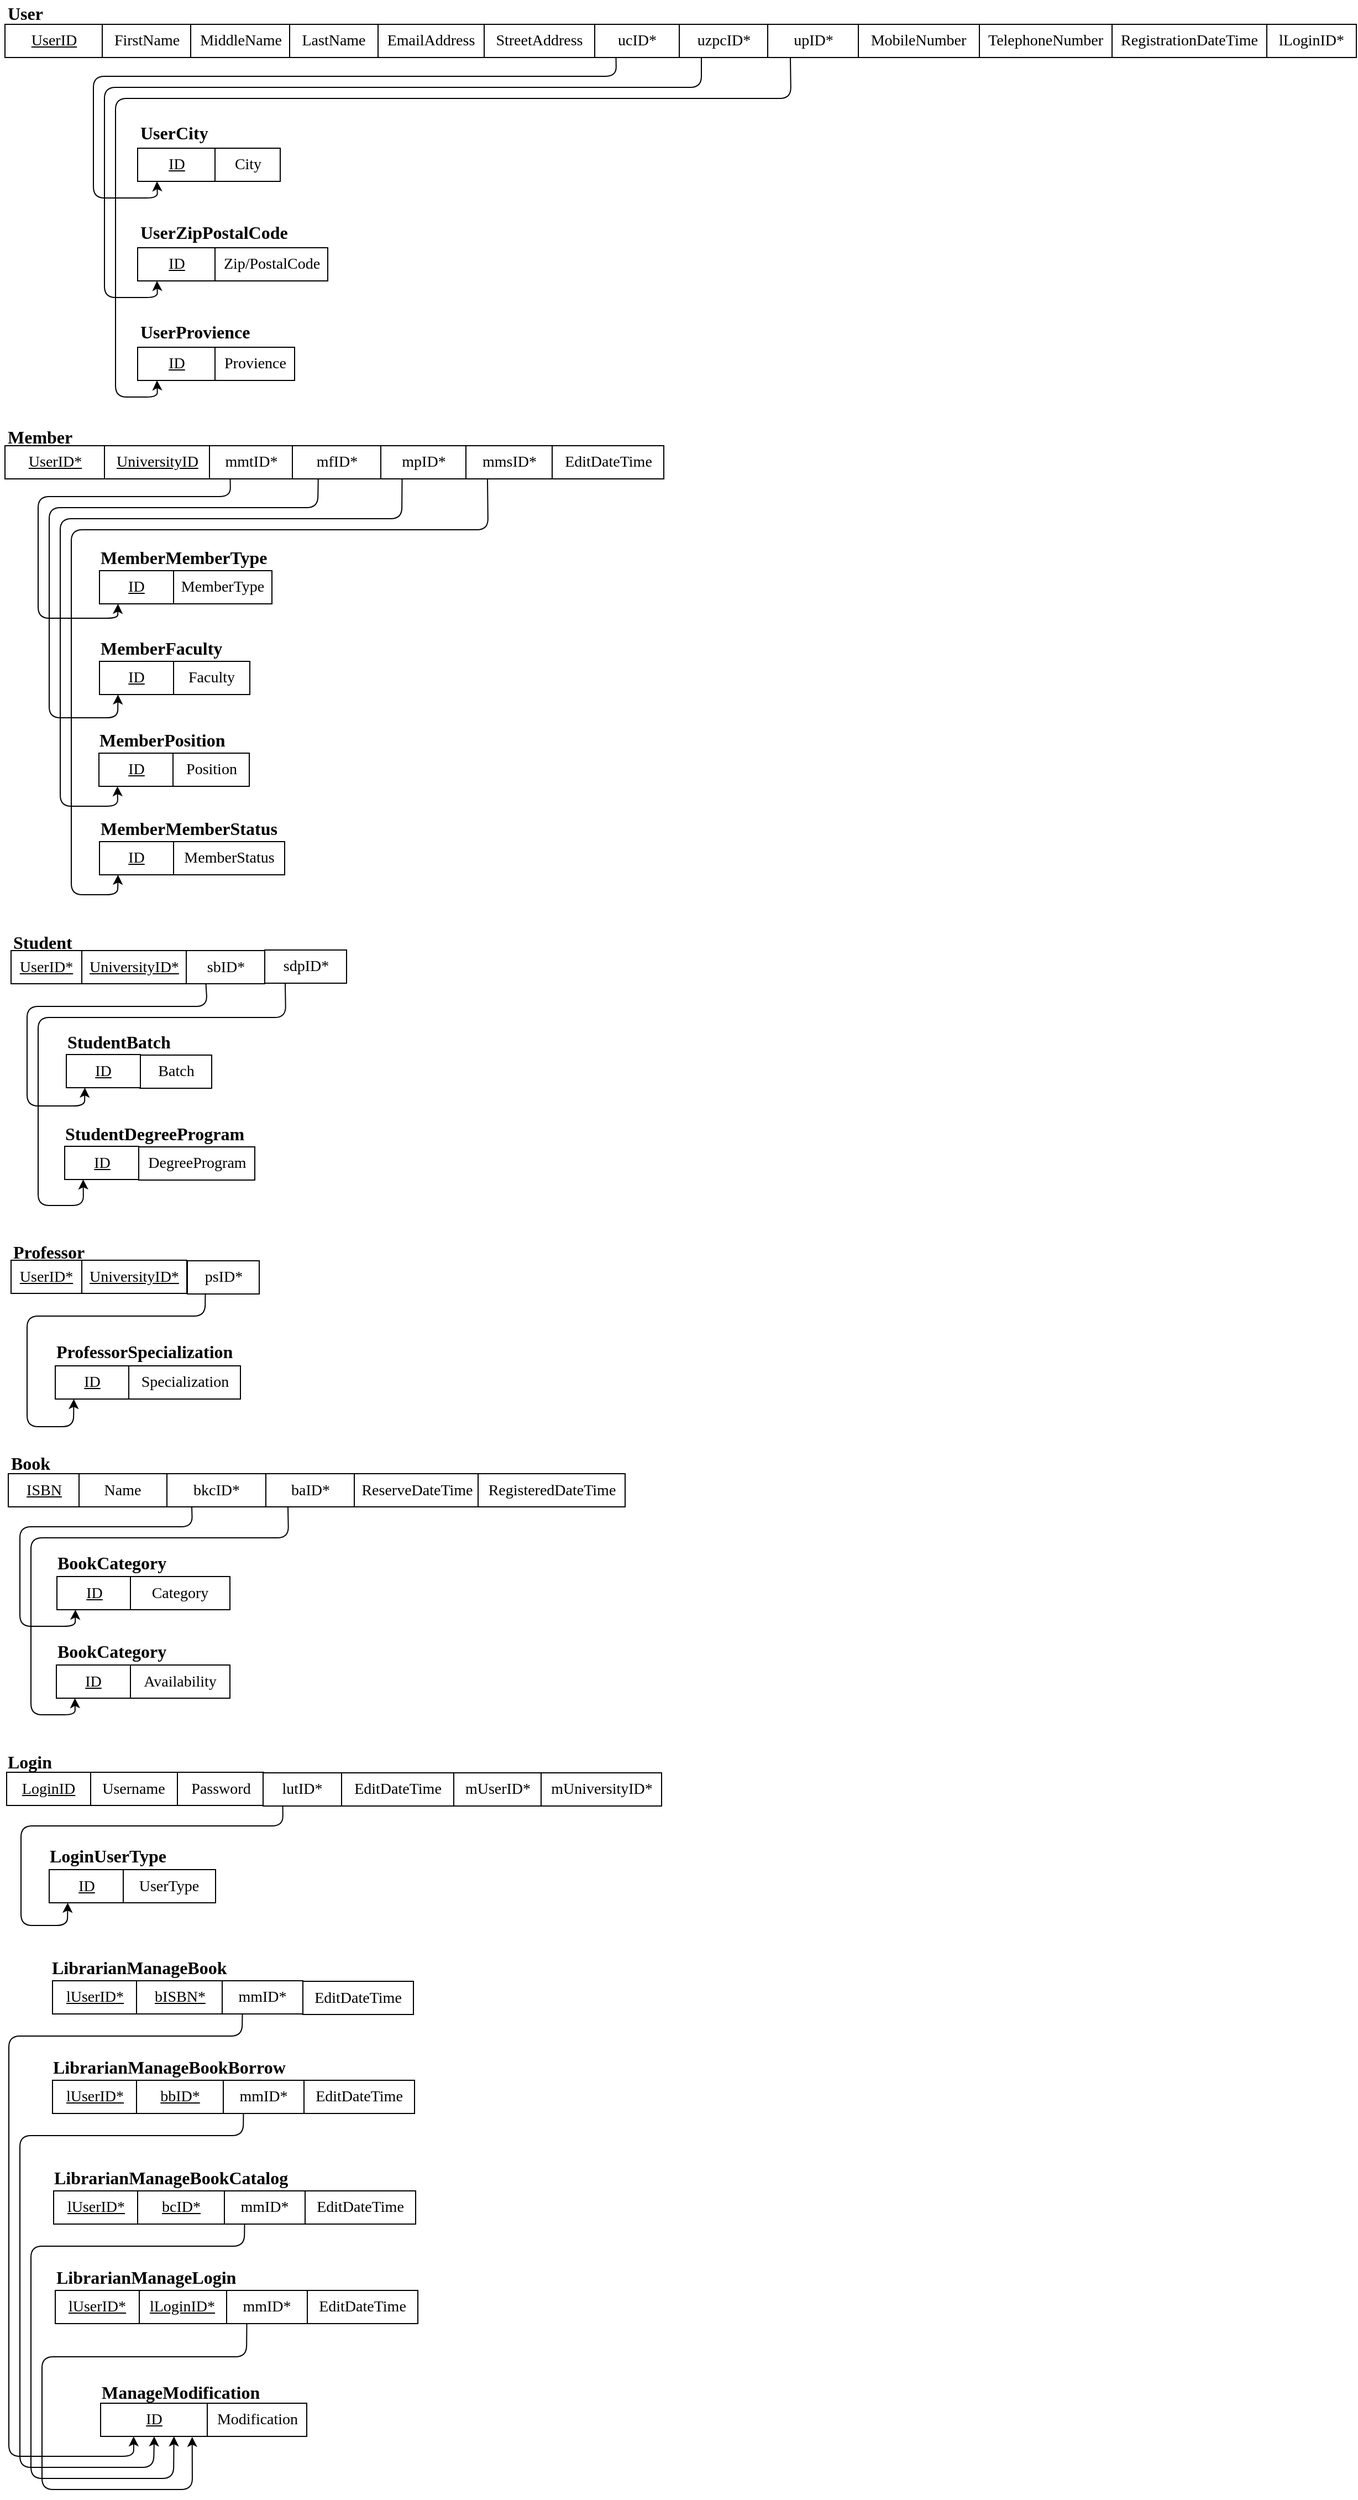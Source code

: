 <mxfile version="12.2.2" type="device" pages="1"><diagram id="SJPYlTRgL_fRr1sSaaFf" name="Page-1"><mxGraphModel dx="2730" dy="2697" grid="1" gridSize="10" guides="1" tooltips="1" connect="1" arrows="1" fold="1" page="1" pageScale="1" pageWidth="1300" pageHeight="2300" math="0" shadow="0"><root><mxCell id="0"/><mxCell id="1" parent="0"/><mxCell id="Sadr4ztSoVI27876Nurv-28" value="City" style="rounded=0;whiteSpace=wrap;html=1;fontSize=14;fontFamily=Times New Roman;" vertex="1" parent="1"><mxGeometry x="1526.5" y="157" width="59" height="30" as="geometry"/></mxCell><mxCell id="Sadr4ztSoVI27876Nurv-31" value="&lt;font face=&quot;Times New Roman&quot;&gt;User&lt;/font&gt;" style="text;html=1;resizable=0;points=[];autosize=1;align=left;verticalAlign=top;spacingTop=-4;fontSize=16;fontStyle=1" vertex="1" parent="1"><mxGeometry x="1336.5" y="23" width="50" height="20" as="geometry"/></mxCell><mxCell id="Sadr4ztSoVI27876Nurv-32" value="FirstName" style="rounded=0;whiteSpace=wrap;html=1;fontSize=14;fontFamily=Times New Roman;" vertex="1" parent="1"><mxGeometry x="1424.5" y="45" width="80" height="30" as="geometry"/></mxCell><mxCell id="Sadr4ztSoVI27876Nurv-33" value="MiddleName" style="rounded=0;whiteSpace=wrap;html=1;fontSize=14;fontFamily=Times New Roman;" vertex="1" parent="1"><mxGeometry x="1504.5" y="45" width="90" height="30" as="geometry"/></mxCell><mxCell id="Sadr4ztSoVI27876Nurv-34" value="LastName" style="rounded=0;whiteSpace=wrap;html=1;fontSize=14;fontFamily=Times New Roman;" vertex="1" parent="1"><mxGeometry x="1594" y="45" width="80" height="30" as="geometry"/></mxCell><mxCell id="Sadr4ztSoVI27876Nurv-35" value="EmailAddress" style="rounded=0;whiteSpace=wrap;html=1;fontSize=14;fontFamily=Times New Roman;" vertex="1" parent="1"><mxGeometry x="1674" y="45" width="96" height="30" as="geometry"/></mxCell><mxCell id="Sadr4ztSoVI27876Nurv-36" value="MobileNumber" style="rounded=0;whiteSpace=wrap;html=1;fontSize=14;fontFamily=Times New Roman;" vertex="1" parent="1"><mxGeometry x="2108" y="45" width="110" height="30" as="geometry"/></mxCell><mxCell id="Sadr4ztSoVI27876Nurv-37" value="UserID" style="rounded=0;whiteSpace=wrap;html=1;fontSize=14;fontFamily=Times New Roman;fontStyle=4" vertex="1" parent="1"><mxGeometry x="1336.5" y="45" width="88" height="30" as="geometry"/></mxCell><mxCell id="Sadr4ztSoVI27876Nurv-38" value="TelephoneNumber" style="rounded=0;whiteSpace=wrap;html=1;fontSize=14;fontFamily=Times New Roman;" vertex="1" parent="1"><mxGeometry x="2218" y="45" width="120" height="30" as="geometry"/></mxCell><mxCell id="Sadr4ztSoVI27876Nurv-39" value="StreetAddress" style="rounded=0;whiteSpace=wrap;html=1;fontSize=14;fontFamily=Times New Roman;" vertex="1" parent="1"><mxGeometry x="1770" y="45" width="100" height="30" as="geometry"/></mxCell><mxCell id="Sadr4ztSoVI27876Nurv-40" value="ucID*" style="rounded=0;whiteSpace=wrap;html=1;fontSize=14;fontFamily=Times New Roman;" vertex="1" parent="1"><mxGeometry x="1870" y="45" width="77" height="30" as="geometry"/></mxCell><mxCell id="Sadr4ztSoVI27876Nurv-41" value="upID*" style="rounded=0;whiteSpace=wrap;html=1;fontSize=14;fontFamily=Times New Roman;" vertex="1" parent="1"><mxGeometry x="2026.5" y="45" width="82" height="30" as="geometry"/></mxCell><mxCell id="Sadr4ztSoVI27876Nurv-42" value="uzpcID*" style="rounded=0;whiteSpace=wrap;html=1;fontSize=14;fontFamily=Times New Roman;" vertex="1" parent="1"><mxGeometry x="1946.5" y="45" width="80" height="30" as="geometry"/></mxCell><mxCell id="Sadr4ztSoVI27876Nurv-43" value="RegistrationDateTime" style="rounded=0;whiteSpace=wrap;html=1;fontSize=14;fontFamily=Times New Roman;" vertex="1" parent="1"><mxGeometry x="2338" y="45" width="140" height="30" as="geometry"/></mxCell><mxCell id="Sadr4ztSoVI27876Nurv-44" value="lLoginID*" style="rounded=0;whiteSpace=wrap;html=1;fontSize=14;fontFamily=Times New Roman;" vertex="1" parent="1"><mxGeometry x="2478" y="45" width="81" height="30" as="geometry"/></mxCell><mxCell id="Sadr4ztSoVI27876Nurv-45" value="&lt;font face=&quot;Times New Roman&quot;&gt;UserCity&lt;/font&gt;" style="text;html=1;resizable=0;points=[];autosize=1;align=left;verticalAlign=top;spacingTop=-4;fontSize=16;fontStyle=1" vertex="1" parent="1"><mxGeometry x="1456.5" y="131" width="70" height="20" as="geometry"/></mxCell><mxCell id="Sadr4ztSoVI27876Nurv-46" value="ID" style="rounded=0;whiteSpace=wrap;html=1;fontSize=14;fontFamily=Times New Roman;fontStyle=4" vertex="1" parent="1"><mxGeometry x="1456.5" y="157" width="70" height="30" as="geometry"/></mxCell><mxCell id="Sadr4ztSoVI27876Nurv-48" value="Provience" style="rounded=0;whiteSpace=wrap;html=1;fontSize=14;fontFamily=Times New Roman;" vertex="1" parent="1"><mxGeometry x="1526.5" y="337" width="72" height="30" as="geometry"/></mxCell><mxCell id="Sadr4ztSoVI27876Nurv-49" value="&lt;font face=&quot;Times New Roman&quot;&gt;UserProvience&lt;/font&gt;" style="text;html=1;resizable=0;points=[];autosize=1;align=left;verticalAlign=top;spacingTop=-4;fontSize=16;fontStyle=1" vertex="1" parent="1"><mxGeometry x="1456.5" y="311" width="110" height="20" as="geometry"/></mxCell><mxCell id="Sadr4ztSoVI27876Nurv-50" value="ID" style="rounded=0;whiteSpace=wrap;html=1;fontSize=14;fontFamily=Times New Roman;fontStyle=4" vertex="1" parent="1"><mxGeometry x="1456.5" y="337" width="70" height="30" as="geometry"/></mxCell><mxCell id="Sadr4ztSoVI27876Nurv-51" value="Zip/PostalCode" style="rounded=0;whiteSpace=wrap;html=1;fontSize=14;fontFamily=Times New Roman;" vertex="1" parent="1"><mxGeometry x="1526.5" y="247" width="102" height="30" as="geometry"/></mxCell><mxCell id="Sadr4ztSoVI27876Nurv-52" value="&lt;font face=&quot;Times New Roman&quot;&gt;UserZipPostalCode&lt;/font&gt;" style="text;html=1;resizable=0;points=[];autosize=1;align=left;verticalAlign=top;spacingTop=-4;fontSize=16;fontStyle=1" vertex="1" parent="1"><mxGeometry x="1456.5" y="221" width="140" height="20" as="geometry"/></mxCell><mxCell id="Sadr4ztSoVI27876Nurv-53" value="ID" style="rounded=0;whiteSpace=wrap;html=1;fontSize=14;fontFamily=Times New Roman;fontStyle=4" vertex="1" parent="1"><mxGeometry x="1456.5" y="247" width="70" height="30" as="geometry"/></mxCell><mxCell id="Sadr4ztSoVI27876Nurv-55" value="" style="endArrow=classic;html=1;entryX=0.25;entryY=1;entryDx=0;entryDy=0;exitX=0.25;exitY=1;exitDx=0;exitDy=0;" edge="1" parent="1" source="Sadr4ztSoVI27876Nurv-40" target="Sadr4ztSoVI27876Nurv-46"><mxGeometry width="50" height="50" relative="1" as="geometry"><mxPoint x="1746.5" y="192" as="sourcePoint"/><mxPoint x="1796.5" y="142" as="targetPoint"/><Array as="points"><mxPoint x="1889.5" y="92"/><mxPoint x="1416.5" y="92"/><mxPoint x="1416.5" y="202"/><mxPoint x="1474.5" y="202"/></Array></mxGeometry></mxCell><mxCell id="Sadr4ztSoVI27876Nurv-56" value="" style="endArrow=classic;html=1;entryX=0.25;entryY=1;entryDx=0;entryDy=0;exitX=0.25;exitY=1;exitDx=0;exitDy=0;" edge="1" parent="1" source="Sadr4ztSoVI27876Nurv-42" target="Sadr4ztSoVI27876Nurv-53"><mxGeometry width="50" height="50" relative="1" as="geometry"><mxPoint x="1376.5" y="222" as="sourcePoint"/><mxPoint x="1426.5" y="172" as="targetPoint"/><Array as="points"><mxPoint x="1966.5" y="102"/><mxPoint x="1426.5" y="102"/><mxPoint x="1426.5" y="292"/><mxPoint x="1474.5" y="292"/></Array></mxGeometry></mxCell><mxCell id="Sadr4ztSoVI27876Nurv-57" value="" style="endArrow=classic;html=1;entryX=0.25;entryY=1;entryDx=0;entryDy=0;exitX=0.25;exitY=1;exitDx=0;exitDy=0;" edge="1" parent="1" source="Sadr4ztSoVI27876Nurv-41" target="Sadr4ztSoVI27876Nurv-50"><mxGeometry width="50" height="50" relative="1" as="geometry"><mxPoint x="1306.5" y="292" as="sourcePoint"/><mxPoint x="1356.5" y="242" as="targetPoint"/><Array as="points"><mxPoint x="2047.5" y="112"/><mxPoint x="1436.5" y="112"/><mxPoint x="1436.5" y="382"/><mxPoint x="1474.5" y="382"/></Array></mxGeometry></mxCell><mxCell id="Sadr4ztSoVI27876Nurv-58" value="&lt;font face=&quot;Times New Roman&quot;&gt;Member&lt;/font&gt;" style="text;html=1;resizable=0;points=[];autosize=1;align=left;verticalAlign=top;spacingTop=-4;fontSize=16;fontStyle=1" vertex="1" parent="1"><mxGeometry x="1336.5" y="406" width="70" height="20" as="geometry"/></mxCell><mxCell id="Sadr4ztSoVI27876Nurv-59" value="UniversityID" style="rounded=0;whiteSpace=wrap;html=1;fontSize=14;fontFamily=Times New Roman;fontStyle=4" vertex="1" parent="1"><mxGeometry x="1426.5" y="426" width="95" height="30" as="geometry"/></mxCell><mxCell id="Sadr4ztSoVI27876Nurv-60" value="mfID*" style="rounded=0;whiteSpace=wrap;html=1;fontSize=14;fontFamily=Times New Roman;" vertex="1" parent="1"><mxGeometry x="1596.5" y="426" width="80" height="30" as="geometry"/></mxCell><mxCell id="Sadr4ztSoVI27876Nurv-61" value="mmtID*" style="rounded=0;whiteSpace=wrap;html=1;fontSize=14;fontFamily=Times New Roman;" vertex="1" parent="1"><mxGeometry x="1521.5" y="426" width="75" height="30" as="geometry"/></mxCell><mxCell id="Sadr4ztSoVI27876Nurv-62" value="mpID*" style="rounded=0;whiteSpace=wrap;html=1;fontSize=14;fontFamily=Times New Roman;" vertex="1" parent="1"><mxGeometry x="1676.5" y="426" width="77" height="30" as="geometry"/></mxCell><mxCell id="Sadr4ztSoVI27876Nurv-63" value="mmsID*" style="rounded=0;whiteSpace=wrap;html=1;fontSize=14;fontFamily=Times New Roman;" vertex="1" parent="1"><mxGeometry x="1753.5" y="426" width="78" height="30" as="geometry"/></mxCell><mxCell id="Sadr4ztSoVI27876Nurv-64" value="EditDateTime" style="rounded=0;whiteSpace=wrap;html=1;fontSize=14;fontFamily=Times New Roman;" vertex="1" parent="1"><mxGeometry x="1831.5" y="426" width="101" height="30" as="geometry"/></mxCell><mxCell id="Sadr4ztSoVI27876Nurv-65" value="UserID*" style="rounded=0;whiteSpace=wrap;html=1;fontSize=14;fontFamily=Times New Roman;fontStyle=4" vertex="1" parent="1"><mxGeometry x="1336.5" y="426" width="90" height="30" as="geometry"/></mxCell><mxCell id="Sadr4ztSoVI27876Nurv-69" value="Faculty" style="rounded=0;whiteSpace=wrap;html=1;fontSize=14;fontFamily=Times New Roman;" vertex="1" parent="1"><mxGeometry x="1489" y="621" width="69" height="30" as="geometry"/></mxCell><mxCell id="Sadr4ztSoVI27876Nurv-71" value="Position" style="rounded=0;whiteSpace=wrap;html=1;fontSize=14;fontFamily=Times New Roman;" vertex="1" parent="1"><mxGeometry x="1488.5" y="704" width="69" height="30" as="geometry"/></mxCell><mxCell id="Sadr4ztSoVI27876Nurv-72" value="MemberStatus" style="rounded=0;whiteSpace=wrap;html=1;fontSize=14;fontFamily=Times New Roman;" vertex="1" parent="1"><mxGeometry x="1488.5" y="784" width="101" height="30" as="geometry"/></mxCell><mxCell id="Sadr4ztSoVI27876Nurv-73" value="&lt;font face=&quot;Times New Roman&quot;&gt;MemberMemberType&lt;/font&gt;" style="text;html=1;resizable=0;points=[];autosize=1;align=left;verticalAlign=top;spacingTop=-4;fontSize=16;fontStyle=1" vertex="1" parent="1"><mxGeometry x="1420.5" y="515" width="160" height="20" as="geometry"/></mxCell><mxCell id="Sadr4ztSoVI27876Nurv-74" value="ID" style="rounded=0;whiteSpace=wrap;html=1;fontSize=14;fontFamily=Times New Roman;fontStyle=4" vertex="1" parent="1"><mxGeometry x="1422" y="539" width="67" height="30" as="geometry"/></mxCell><mxCell id="Sadr4ztSoVI27876Nurv-75" value="MemberType" style="rounded=0;whiteSpace=wrap;html=1;fontSize=14;fontFamily=Times New Roman;" vertex="1" parent="1"><mxGeometry x="1489" y="539" width="89" height="30" as="geometry"/></mxCell><mxCell id="Sadr4ztSoVI27876Nurv-77" value="&lt;font face=&quot;Times New Roman&quot;&gt;MemberFaculty&lt;/font&gt;" style="text;html=1;resizable=0;points=[];autosize=1;align=left;verticalAlign=top;spacingTop=-4;fontSize=16;fontStyle=1" vertex="1" parent="1"><mxGeometry x="1420.5" y="597" width="120" height="20" as="geometry"/></mxCell><mxCell id="Sadr4ztSoVI27876Nurv-78" value="ID" style="rounded=0;whiteSpace=wrap;html=1;fontSize=14;fontFamily=Times New Roman;fontStyle=4" vertex="1" parent="1"><mxGeometry x="1422" y="621" width="67" height="30" as="geometry"/></mxCell><mxCell id="Sadr4ztSoVI27876Nurv-81" value="&lt;font face=&quot;Times New Roman&quot;&gt;MemberPosition&lt;/font&gt;" style="text;html=1;resizable=0;points=[];autosize=1;align=left;verticalAlign=top;spacingTop=-4;fontSize=16;fontStyle=1" vertex="1" parent="1"><mxGeometry x="1420" y="680" width="120" height="20" as="geometry"/></mxCell><mxCell id="Sadr4ztSoVI27876Nurv-82" value="ID" style="rounded=0;whiteSpace=wrap;html=1;fontSize=14;fontFamily=Times New Roman;fontStyle=4" vertex="1" parent="1"><mxGeometry x="1421.5" y="704" width="67" height="30" as="geometry"/></mxCell><mxCell id="Sadr4ztSoVI27876Nurv-84" value="&lt;font face=&quot;Times New Roman&quot;&gt;MemberMemberStatus&lt;/font&gt;" style="text;html=1;resizable=0;points=[];autosize=1;align=left;verticalAlign=top;spacingTop=-4;fontSize=16;fontStyle=1" vertex="1" parent="1"><mxGeometry x="1420.5" y="760" width="160" height="20" as="geometry"/></mxCell><mxCell id="Sadr4ztSoVI27876Nurv-85" value="ID" style="rounded=0;whiteSpace=wrap;html=1;fontSize=14;fontFamily=Times New Roman;fontStyle=4" vertex="1" parent="1"><mxGeometry x="1422" y="784" width="67" height="30" as="geometry"/></mxCell><mxCell id="Sadr4ztSoVI27876Nurv-87" value="" style="endArrow=classic;html=1;entryX=0.25;entryY=1;entryDx=0;entryDy=0;exitX=0.25;exitY=1;exitDx=0;exitDy=0;" edge="1" parent="1" source="Sadr4ztSoVI27876Nurv-61" target="Sadr4ztSoVI27876Nurv-74"><mxGeometry width="50" height="50" relative="1" as="geometry"><mxPoint x="1346.5" y="572" as="sourcePoint"/><mxPoint x="1396.5" y="522" as="targetPoint"/><Array as="points"><mxPoint x="1540.5" y="472"/><mxPoint x="1366.5" y="472"/><mxPoint x="1366.5" y="582"/><mxPoint x="1438.5" y="582"/></Array></mxGeometry></mxCell><mxCell id="Sadr4ztSoVI27876Nurv-88" value="" style="endArrow=classic;html=1;entryX=0.25;entryY=1;entryDx=0;entryDy=0;exitX=0.292;exitY=0.991;exitDx=0;exitDy=0;exitPerimeter=0;" edge="1" parent="1" source="Sadr4ztSoVI27876Nurv-60" target="Sadr4ztSoVI27876Nurv-78"><mxGeometry width="50" height="50" relative="1" as="geometry"><mxPoint x="1266.5" y="592" as="sourcePoint"/><mxPoint x="1316.5" y="542" as="targetPoint"/><Array as="points"><mxPoint x="1619.5" y="482"/><mxPoint x="1376.5" y="482"/><mxPoint x="1376.5" y="672"/><mxPoint x="1438.5" y="672"/></Array></mxGeometry></mxCell><mxCell id="Sadr4ztSoVI27876Nurv-89" value="" style="endArrow=classic;html=1;entryX=0.25;entryY=1;entryDx=0;entryDy=0;exitX=0.25;exitY=1;exitDx=0;exitDy=0;" edge="1" parent="1" source="Sadr4ztSoVI27876Nurv-63" target="Sadr4ztSoVI27876Nurv-85"><mxGeometry width="50" height="50" relative="1" as="geometry"><mxPoint x="1276.5" y="802" as="sourcePoint"/><mxPoint x="1326.5" y="752" as="targetPoint"/><Array as="points"><mxPoint x="1773.5" y="502"/><mxPoint x="1396.5" y="502"/><mxPoint x="1396.5" y="832"/><mxPoint x="1438.5" y="832"/></Array></mxGeometry></mxCell><mxCell id="Sadr4ztSoVI27876Nurv-90" value="" style="endArrow=classic;html=1;entryX=0.25;entryY=1;entryDx=0;entryDy=0;exitX=0.25;exitY=1;exitDx=0;exitDy=0;" edge="1" parent="1" source="Sadr4ztSoVI27876Nurv-62" target="Sadr4ztSoVI27876Nurv-82"><mxGeometry width="50" height="50" relative="1" as="geometry"><mxPoint x="1336.5" y="762" as="sourcePoint"/><mxPoint x="1386.5" y="712" as="targetPoint"/><Array as="points"><mxPoint x="1695.5" y="492"/><mxPoint x="1386.5" y="492"/><mxPoint x="1386.5" y="752"/><mxPoint x="1438.5" y="752"/></Array></mxGeometry></mxCell><mxCell id="Sadr4ztSoVI27876Nurv-91" value="&lt;font face=&quot;Times New Roman&quot;&gt;Student&lt;/font&gt;" style="text;html=1;resizable=0;points=[];autosize=1;align=left;verticalAlign=top;spacingTop=-4;fontSize=16;fontStyle=1" vertex="1" parent="1"><mxGeometry x="1342" y="862.5" width="60" height="20" as="geometry"/></mxCell><mxCell id="Sadr4ztSoVI27876Nurv-92" value="UniversityID*" style="rounded=0;whiteSpace=wrap;html=1;fontSize=14;fontFamily=Times New Roman;fontStyle=4" vertex="1" parent="1"><mxGeometry x="1406" y="882.5" width="95" height="30" as="geometry"/></mxCell><mxCell id="Sadr4ztSoVI27876Nurv-93" value="sdpID*" style="rounded=0;whiteSpace=wrap;html=1;fontSize=14;fontFamily=Times New Roman;" vertex="1" parent="1"><mxGeometry x="1571.5" y="882" width="74" height="30" as="geometry"/></mxCell><mxCell id="Sadr4ztSoVI27876Nurv-94" value="sbID*" style="rounded=0;whiteSpace=wrap;html=1;fontSize=14;fontFamily=Times New Roman;" vertex="1" parent="1"><mxGeometry x="1500.5" y="882.5" width="71" height="30" as="geometry"/></mxCell><mxCell id="Sadr4ztSoVI27876Nurv-95" value="UserID*" style="rounded=0;whiteSpace=wrap;html=1;fontSize=14;fontFamily=Times New Roman;fontStyle=4" vertex="1" parent="1"><mxGeometry x="1342" y="882.5" width="64" height="30" as="geometry"/></mxCell><mxCell id="Sadr4ztSoVI27876Nurv-96" value="&lt;font face=&quot;Times New Roman&quot;&gt;Professor&lt;/font&gt;" style="text;html=1;resizable=0;points=[];autosize=1;align=left;verticalAlign=top;spacingTop=-4;fontSize=16;fontStyle=1" vertex="1" parent="1"><mxGeometry x="1342" y="1142.5" width="80" height="20" as="geometry"/></mxCell><mxCell id="Sadr4ztSoVI27876Nurv-97" value="UniversityID*" style="rounded=0;whiteSpace=wrap;html=1;fontSize=14;fontFamily=Times New Roman;fontStyle=4" vertex="1" parent="1"><mxGeometry x="1406" y="1162.5" width="95" height="30" as="geometry"/></mxCell><mxCell id="Sadr4ztSoVI27876Nurv-98" value="psID*" style="rounded=0;whiteSpace=wrap;html=1;fontSize=14;fontFamily=Times New Roman;" vertex="1" parent="1"><mxGeometry x="1501.5" y="1163" width="65" height="30" as="geometry"/></mxCell><mxCell id="Sadr4ztSoVI27876Nurv-99" value="UserID*" style="rounded=0;whiteSpace=wrap;html=1;fontSize=14;fontFamily=Times New Roman;fontStyle=4" vertex="1" parent="1"><mxGeometry x="1342" y="1162.5" width="64" height="30" as="geometry"/></mxCell><mxCell id="Sadr4ztSoVI27876Nurv-103" value="Batch" style="rounded=0;whiteSpace=wrap;html=1;fontSize=14;fontFamily=Times New Roman;" vertex="1" parent="1"><mxGeometry x="1458.5" y="977" width="65" height="30" as="geometry"/></mxCell><mxCell id="Sadr4ztSoVI27876Nurv-104" value="&lt;font face=&quot;Times New Roman&quot;&gt;StudentBatch&lt;/font&gt;" style="text;html=1;resizable=0;points=[];autosize=1;align=left;verticalAlign=top;spacingTop=-4;fontSize=16;fontStyle=1" vertex="1" parent="1"><mxGeometry x="1390.5" y="952.5" width="100" height="20" as="geometry"/></mxCell><mxCell id="Sadr4ztSoVI27876Nurv-105" value="ID" style="rounded=0;whiteSpace=wrap;html=1;fontSize=14;fontFamily=Times New Roman;fontStyle=4" vertex="1" parent="1"><mxGeometry x="1392" y="976.5" width="67" height="30" as="geometry"/></mxCell><mxCell id="Sadr4ztSoVI27876Nurv-106" value="DegreeProgram" style="rounded=0;whiteSpace=wrap;html=1;fontSize=14;fontFamily=Times New Roman;" vertex="1" parent="1"><mxGeometry x="1457.5" y="1060" width="105" height="30" as="geometry"/></mxCell><mxCell id="Sadr4ztSoVI27876Nurv-107" value="&lt;font face=&quot;Times New Roman&quot;&gt;StudentDegreeProgram&lt;/font&gt;" style="text;html=1;resizable=0;points=[];autosize=1;align=left;verticalAlign=top;spacingTop=-4;fontSize=16;fontStyle=1" vertex="1" parent="1"><mxGeometry x="1389" y="1035.5" width="170" height="20" as="geometry"/></mxCell><mxCell id="Sadr4ztSoVI27876Nurv-108" value="ID" style="rounded=0;whiteSpace=wrap;html=1;fontSize=14;fontFamily=Times New Roman;fontStyle=4" vertex="1" parent="1"><mxGeometry x="1390.5" y="1059.5" width="67" height="30" as="geometry"/></mxCell><mxCell id="Sadr4ztSoVI27876Nurv-109" value="" style="endArrow=classic;html=1;entryX=0.25;entryY=1;entryDx=0;entryDy=0;exitX=0.25;exitY=1;exitDx=0;exitDy=0;" edge="1" parent="1" source="Sadr4ztSoVI27876Nurv-94" target="Sadr4ztSoVI27876Nurv-105"><mxGeometry width="50" height="50" relative="1" as="geometry"><mxPoint x="1166.5" y="973" as="sourcePoint"/><mxPoint x="1216.5" y="923" as="targetPoint"/><Array as="points"><mxPoint x="1519.5" y="933"/><mxPoint x="1356.5" y="933"/><mxPoint x="1356.5" y="1023"/><mxPoint x="1408.5" y="1023"/></Array></mxGeometry></mxCell><mxCell id="Sadr4ztSoVI27876Nurv-110" value="" style="endArrow=classic;html=1;entryX=0.25;entryY=1;entryDx=0;entryDy=0;exitX=0.25;exitY=1;exitDx=0;exitDy=0;" edge="1" parent="1" source="Sadr4ztSoVI27876Nurv-93" target="Sadr4ztSoVI27876Nurv-108"><mxGeometry width="50" height="50" relative="1" as="geometry"><mxPoint x="1216.5" y="1103" as="sourcePoint"/><mxPoint x="1266.5" y="1053" as="targetPoint"/><Array as="points"><mxPoint x="1590.5" y="943"/><mxPoint x="1366.5" y="943"/><mxPoint x="1366.5" y="1113"/><mxPoint x="1407.5" y="1113"/></Array></mxGeometry></mxCell><mxCell id="Sadr4ztSoVI27876Nurv-112" value="&lt;font face=&quot;Times New Roman&quot;&gt;ProfessorSpecialization&lt;/font&gt;" style="text;html=1;resizable=0;points=[];autosize=1;align=left;verticalAlign=top;spacingTop=-4;fontSize=16;fontStyle=1" vertex="1" parent="1"><mxGeometry x="1380.5" y="1233" width="170" height="20" as="geometry"/></mxCell><mxCell id="Sadr4ztSoVI27876Nurv-113" value="ID" style="rounded=0;whiteSpace=wrap;html=1;fontSize=14;fontFamily=Times New Roman;fontStyle=4" vertex="1" parent="1"><mxGeometry x="1382" y="1258" width="67" height="30" as="geometry"/></mxCell><mxCell id="Sadr4ztSoVI27876Nurv-114" value="Specialization" style="rounded=0;whiteSpace=wrap;html=1;fontSize=14;fontFamily=Times New Roman;" vertex="1" parent="1"><mxGeometry x="1448.5" y="1258" width="101" height="30" as="geometry"/></mxCell><mxCell id="Sadr4ztSoVI27876Nurv-115" value="" style="endArrow=classic;html=1;entryX=0.25;entryY=1;entryDx=0;entryDy=0;exitX=0.25;exitY=1;exitDx=0;exitDy=0;" edge="1" parent="1" source="Sadr4ztSoVI27876Nurv-98" target="Sadr4ztSoVI27876Nurv-113"><mxGeometry width="50" height="50" relative="1" as="geometry"><mxPoint x="1206.5" y="1353" as="sourcePoint"/><mxPoint x="1256.5" y="1303" as="targetPoint"/><Array as="points"><mxPoint x="1517.5" y="1213"/><mxPoint x="1356.5" y="1213"/><mxPoint x="1356.5" y="1313"/><mxPoint x="1398.5" y="1313"/></Array></mxGeometry></mxCell><mxCell id="Sadr4ztSoVI27876Nurv-116" value="&lt;font face=&quot;Times New Roman&quot;&gt;Login&lt;/font&gt;" style="text;html=1;resizable=0;points=[];autosize=1;align=left;verticalAlign=top;spacingTop=-4;fontSize=16;fontStyle=1" vertex="1" parent="1"><mxGeometry x="1336.5" y="1603.5" width="50" height="20" as="geometry"/></mxCell><mxCell id="Sadr4ztSoVI27876Nurv-117" value="Username" style="rounded=0;whiteSpace=wrap;html=1;fontSize=14;fontFamily=Times New Roman;" vertex="1" parent="1"><mxGeometry x="1413" y="1625.5" width="80" height="30" as="geometry"/></mxCell><mxCell id="Sadr4ztSoVI27876Nurv-118" value="Password" style="rounded=0;whiteSpace=wrap;html=1;fontSize=14;fontFamily=Times New Roman;" vertex="1" parent="1"><mxGeometry x="1492.5" y="1625.5" width="78" height="30" as="geometry"/></mxCell><mxCell id="Sadr4ztSoVI27876Nurv-119" value="LoginID" style="rounded=0;whiteSpace=wrap;html=1;fontSize=14;fontFamily=Times New Roman;fontStyle=4" vertex="1" parent="1"><mxGeometry x="1338" y="1625.5" width="76" height="30" as="geometry"/></mxCell><mxCell id="Sadr4ztSoVI27876Nurv-120" value="lutID*" style="rounded=0;whiteSpace=wrap;html=1;fontSize=14;fontFamily=Times New Roman;" vertex="1" parent="1"><mxGeometry x="1570" y="1626" width="71" height="30" as="geometry"/></mxCell><mxCell id="Sadr4ztSoVI27876Nurv-121" value="EditDateTime" style="rounded=0;whiteSpace=wrap;html=1;fontSize=14;fontFamily=Times New Roman;" vertex="1" parent="1"><mxGeometry x="1641" y="1626" width="102" height="30" as="geometry"/></mxCell><mxCell id="Sadr4ztSoVI27876Nurv-122" value="mUserID*" style="rounded=0;whiteSpace=wrap;html=1;fontSize=14;fontFamily=Times New Roman;" vertex="1" parent="1"><mxGeometry x="1742.5" y="1626" width="79" height="30" as="geometry"/></mxCell><mxCell id="Sadr4ztSoVI27876Nurv-123" value="mUniversityID*" style="rounded=0;whiteSpace=wrap;html=1;fontSize=14;fontFamily=Times New Roman;" vertex="1" parent="1"><mxGeometry x="1821.5" y="1626" width="109" height="30" as="geometry"/></mxCell><mxCell id="Sadr4ztSoVI27876Nurv-124" value="UserType" style="rounded=0;whiteSpace=wrap;html=1;fontSize=14;fontFamily=Times New Roman;" vertex="1" parent="1"><mxGeometry x="1443" y="1713.5" width="84" height="30" as="geometry"/></mxCell><mxCell id="Sadr4ztSoVI27876Nurv-125" value="&lt;font face=&quot;Times New Roman&quot;&gt;LoginUserType&lt;/font&gt;" style="text;html=1;resizable=0;points=[];autosize=1;align=left;verticalAlign=top;spacingTop=-4;fontSize=16;fontStyle=1" vertex="1" parent="1"><mxGeometry x="1375" y="1688.5" width="120" height="20" as="geometry"/></mxCell><mxCell id="Sadr4ztSoVI27876Nurv-126" value="ID" style="rounded=0;whiteSpace=wrap;html=1;fontSize=14;fontFamily=Times New Roman;fontStyle=4" vertex="1" parent="1"><mxGeometry x="1376.5" y="1713.5" width="67" height="30" as="geometry"/></mxCell><mxCell id="Sadr4ztSoVI27876Nurv-129" value="" style="endArrow=classic;html=1;entryX=0.25;entryY=1;entryDx=0;entryDy=0;exitX=0.25;exitY=1;exitDx=0;exitDy=0;" edge="1" parent="1" source="Sadr4ztSoVI27876Nurv-120" target="Sadr4ztSoVI27876Nurv-126"><mxGeometry width="50" height="50" relative="1" as="geometry"><mxPoint x="1211" y="1744" as="sourcePoint"/><mxPoint x="1261" y="1694" as="targetPoint"/><Array as="points"><mxPoint x="1588" y="1674"/><mxPoint x="1351" y="1674"/><mxPoint x="1351" y="1764"/><mxPoint x="1393" y="1764"/></Array></mxGeometry></mxCell><mxCell id="Sadr4ztSoVI27876Nurv-130" value="&lt;font face=&quot;Times New Roman&quot;&gt;LibrarianManageBook&lt;/font&gt;" style="text;html=1;resizable=0;points=[];autosize=1;align=left;verticalAlign=top;spacingTop=-4;fontSize=16;fontStyle=1" vertex="1" parent="1"><mxGeometry x="1377" y="1790" width="160" height="20" as="geometry"/></mxCell><mxCell id="Sadr4ztSoVI27876Nurv-131" value="&lt;u&gt;bISBN*&lt;/u&gt;" style="rounded=0;whiteSpace=wrap;html=1;fontSize=14;fontFamily=Times New Roman;" vertex="1" parent="1"><mxGeometry x="1454.5" y="1814" width="80" height="30" as="geometry"/></mxCell><mxCell id="Sadr4ztSoVI27876Nurv-132" value="lUserID*" style="rounded=0;whiteSpace=wrap;html=1;fontSize=14;fontFamily=Times New Roman;fontStyle=4" vertex="1" parent="1"><mxGeometry x="1379.5" y="1814" width="76" height="30" as="geometry"/></mxCell><mxCell id="Sadr4ztSoVI27876Nurv-134" value="EditDateTime" style="rounded=0;whiteSpace=wrap;html=1;fontSize=14;fontFamily=Times New Roman;" vertex="1" parent="1"><mxGeometry x="1606" y="1814.5" width="100" height="30" as="geometry"/></mxCell><mxCell id="Sadr4ztSoVI27876Nurv-135" value="&lt;font face=&quot;Times New Roman&quot;&gt;LibrarianManageBookBorrow&lt;/font&gt;" style="text;html=1;resizable=0;points=[];autosize=1;align=left;verticalAlign=top;spacingTop=-4;fontSize=16;fontStyle=1" vertex="1" parent="1"><mxGeometry x="1378" y="1880" width="210" height="20" as="geometry"/></mxCell><mxCell id="Sadr4ztSoVI27876Nurv-136" value="&lt;u&gt;bbID*&lt;/u&gt;" style="rounded=0;whiteSpace=wrap;html=1;fontSize=14;fontFamily=Times New Roman;" vertex="1" parent="1"><mxGeometry x="1454.5" y="1904" width="80" height="30" as="geometry"/></mxCell><mxCell id="Sadr4ztSoVI27876Nurv-137" value="lUserID*" style="rounded=0;whiteSpace=wrap;html=1;fontSize=14;fontFamily=Times New Roman;fontStyle=4" vertex="1" parent="1"><mxGeometry x="1379.5" y="1904" width="76" height="30" as="geometry"/></mxCell><mxCell id="Sadr4ztSoVI27876Nurv-139" value="EditDateTime" style="rounded=0;whiteSpace=wrap;html=1;fontSize=14;fontFamily=Times New Roman;" vertex="1" parent="1"><mxGeometry x="1607" y="1904" width="100" height="30" as="geometry"/></mxCell><mxCell id="Sadr4ztSoVI27876Nurv-140" value="&lt;font face=&quot;Times New Roman&quot;&gt;LibrarianManageBookCatalog&lt;/font&gt;" style="text;html=1;resizable=0;points=[];autosize=1;align=left;verticalAlign=top;spacingTop=-4;fontSize=16;fontStyle=1" vertex="1" parent="1"><mxGeometry x="1379" y="1980" width="210" height="20" as="geometry"/></mxCell><mxCell id="Sadr4ztSoVI27876Nurv-141" value="&lt;u&gt;bcID*&lt;/u&gt;" style="rounded=0;whiteSpace=wrap;html=1;fontSize=14;fontFamily=Times New Roman;" vertex="1" parent="1"><mxGeometry x="1455.5" y="2004" width="80" height="30" as="geometry"/></mxCell><mxCell id="Sadr4ztSoVI27876Nurv-142" value="lUserID*" style="rounded=0;whiteSpace=wrap;html=1;fontSize=14;fontFamily=Times New Roman;fontStyle=4" vertex="1" parent="1"><mxGeometry x="1380.5" y="2004" width="76" height="30" as="geometry"/></mxCell><mxCell id="Sadr4ztSoVI27876Nurv-144" value="EditDateTime" style="rounded=0;whiteSpace=wrap;html=1;fontSize=14;fontFamily=Times New Roman;" vertex="1" parent="1"><mxGeometry x="1608" y="2004" width="100" height="30" as="geometry"/></mxCell><mxCell id="Sadr4ztSoVI27876Nurv-145" value="&lt;font face=&quot;Times New Roman&quot;&gt;LibrarianManageLogin&lt;/font&gt;" style="text;html=1;resizable=0;points=[];autosize=1;align=left;verticalAlign=top;spacingTop=-4;fontSize=16;fontStyle=1" vertex="1" parent="1"><mxGeometry x="1380.5" y="2070" width="160" height="20" as="geometry"/></mxCell><mxCell id="Sadr4ztSoVI27876Nurv-146" value="&lt;u&gt;lLoginID*&lt;/u&gt;" style="rounded=0;whiteSpace=wrap;html=1;fontSize=14;fontFamily=Times New Roman;" vertex="1" parent="1"><mxGeometry x="1457" y="2094" width="80" height="30" as="geometry"/></mxCell><mxCell id="Sadr4ztSoVI27876Nurv-147" value="lUserID*" style="rounded=0;whiteSpace=wrap;html=1;fontSize=14;fontFamily=Times New Roman;fontStyle=4" vertex="1" parent="1"><mxGeometry x="1382" y="2094" width="76" height="30" as="geometry"/></mxCell><mxCell id="Sadr4ztSoVI27876Nurv-148" value="mmID*" style="rounded=0;whiteSpace=wrap;html=1;fontSize=14;fontFamily=Times New Roman;" vertex="1" parent="1"><mxGeometry x="1537" y="2094" width="73" height="30" as="geometry"/></mxCell><mxCell id="Sadr4ztSoVI27876Nurv-149" value="EditDateTime" style="rounded=0;whiteSpace=wrap;html=1;fontSize=14;fontFamily=Times New Roman;" vertex="1" parent="1"><mxGeometry x="1610" y="2094" width="100" height="30" as="geometry"/></mxCell><mxCell id="Sadr4ztSoVI27876Nurv-150" value="&lt;font face=&quot;Times New Roman&quot;&gt;ManageModification&lt;/font&gt;" style="text;html=1;resizable=0;points=[];autosize=1;align=left;verticalAlign=top;spacingTop=-4;fontSize=16;fontStyle=1" vertex="1" parent="1"><mxGeometry x="1421.5" y="2174" width="150" height="20" as="geometry"/></mxCell><mxCell id="Sadr4ztSoVI27876Nurv-151" value="ID" style="rounded=0;whiteSpace=wrap;html=1;fontSize=14;fontFamily=Times New Roman;fontStyle=4" vertex="1" parent="1"><mxGeometry x="1423" y="2196" width="97" height="30" as="geometry"/></mxCell><mxCell id="Sadr4ztSoVI27876Nurv-152" value="Modification" style="rounded=0;whiteSpace=wrap;html=1;fontSize=14;fontFamily=Times New Roman;" vertex="1" parent="1"><mxGeometry x="1519.5" y="2196" width="90" height="30" as="geometry"/></mxCell><mxCell id="Sadr4ztSoVI27876Nurv-153" value="mmID*" style="rounded=0;whiteSpace=wrap;html=1;fontSize=14;fontFamily=Times New Roman;" vertex="1" parent="1"><mxGeometry x="1535" y="2004" width="73" height="30" as="geometry"/></mxCell><mxCell id="Sadr4ztSoVI27876Nurv-154" value="mmID*" style="rounded=0;whiteSpace=wrap;html=1;fontSize=14;fontFamily=Times New Roman;" vertex="1" parent="1"><mxGeometry x="1534" y="1904" width="73" height="30" as="geometry"/></mxCell><mxCell id="Sadr4ztSoVI27876Nurv-155" value="mmID*" style="rounded=0;whiteSpace=wrap;html=1;fontSize=14;fontFamily=Times New Roman;" vertex="1" parent="1"><mxGeometry x="1533" y="1814" width="73" height="30" as="geometry"/></mxCell><mxCell id="Sadr4ztSoVI27876Nurv-156" value="" style="endArrow=classic;html=1;exitX=0.25;exitY=1;exitDx=0;exitDy=0;entryX=0.854;entryY=1.015;entryDx=0;entryDy=0;entryPerimeter=0;" edge="1" parent="1" source="Sadr4ztSoVI27876Nurv-148" target="Sadr4ztSoVI27876Nurv-151"><mxGeometry width="50" height="50" relative="1" as="geometry"><mxPoint x="1270" y="2224" as="sourcePoint"/><mxPoint x="1507" y="2234" as="targetPoint"/><Array as="points"><mxPoint x="1555" y="2154"/><mxPoint x="1370" y="2154"/><mxPoint x="1370" y="2274"/><mxPoint x="1506" y="2274"/></Array></mxGeometry></mxCell><mxCell id="Sadr4ztSoVI27876Nurv-157" value="" style="endArrow=classic;html=1;entryX=0.684;entryY=1.001;entryDx=0;entryDy=0;entryPerimeter=0;exitX=0.25;exitY=1;exitDx=0;exitDy=0;" edge="1" parent="1" source="Sadr4ztSoVI27876Nurv-153" target="Sadr4ztSoVI27876Nurv-151"><mxGeometry width="50" height="50" relative="1" as="geometry"><mxPoint x="1300" y="2244" as="sourcePoint"/><mxPoint x="1350" y="2194" as="targetPoint"/><Array as="points"><mxPoint x="1553" y="2054"/><mxPoint x="1360" y="2054"/><mxPoint x="1360" y="2264"/><mxPoint x="1489" y="2264"/></Array></mxGeometry></mxCell><mxCell id="Sadr4ztSoVI27876Nurv-158" value="" style="endArrow=classic;html=1;entryX=0.5;entryY=1;entryDx=0;entryDy=0;exitX=0.25;exitY=1;exitDx=0;exitDy=0;" edge="1" parent="1" source="Sadr4ztSoVI27876Nurv-154" target="Sadr4ztSoVI27876Nurv-151"><mxGeometry width="50" height="50" relative="1" as="geometry"><mxPoint x="1310" y="2244" as="sourcePoint"/><mxPoint x="1360" y="2194" as="targetPoint"/><Array as="points"><mxPoint x="1552" y="1954"/><mxPoint x="1350" y="1954"/><mxPoint x="1350" y="2254"/><mxPoint x="1471" y="2254"/></Array></mxGeometry></mxCell><mxCell id="Sadr4ztSoVI27876Nurv-159" value="" style="endArrow=classic;html=1;entryX=0.308;entryY=1.001;entryDx=0;entryDy=0;entryPerimeter=0;exitX=0.25;exitY=1;exitDx=0;exitDy=0;" edge="1" parent="1" source="Sadr4ztSoVI27876Nurv-155" target="Sadr4ztSoVI27876Nurv-151"><mxGeometry width="50" height="50" relative="1" as="geometry"><mxPoint x="1596.296" y="1864" as="sourcePoint"/><mxPoint x="1300" y="2204" as="targetPoint"/><Array as="points"><mxPoint x="1551" y="1864"/><mxPoint x="1340" y="1864"/><mxPoint x="1340" y="2244"/><mxPoint x="1453" y="2244"/></Array></mxGeometry></mxCell><mxCell id="Sadr4ztSoVI27876Nurv-160" value="&lt;font face=&quot;Times New Roman&quot;&gt;Book&lt;/font&gt;" style="text;html=1;resizable=0;points=[];autosize=1;align=left;verticalAlign=top;spacingTop=-4;fontSize=16;fontStyle=1" vertex="1" parent="1"><mxGeometry x="1339.5" y="1333.5" width="50" height="20" as="geometry"/></mxCell><mxCell id="Sadr4ztSoVI27876Nurv-161" value="Name" style="rounded=0;whiteSpace=wrap;html=1;fontSize=14;fontFamily=Times New Roman;" vertex="1" parent="1"><mxGeometry x="1403" y="1355.5" width="80" height="30" as="geometry"/></mxCell><mxCell id="Sadr4ztSoVI27876Nurv-162" value="bkcID*" style="rounded=0;whiteSpace=wrap;html=1;fontSize=14;fontFamily=Times New Roman;" vertex="1" parent="1"><mxGeometry x="1483" y="1355.5" width="90" height="30" as="geometry"/></mxCell><mxCell id="Sadr4ztSoVI27876Nurv-163" value="baID*" style="rounded=0;whiteSpace=wrap;html=1;fontSize=14;fontFamily=Times New Roman;" vertex="1" parent="1"><mxGeometry x="1572.5" y="1355.5" width="80" height="30" as="geometry"/></mxCell><mxCell id="Sadr4ztSoVI27876Nurv-164" value="ReserveDateTime" style="rounded=0;whiteSpace=wrap;html=1;fontSize=14;fontFamily=Times New Roman;" vertex="1" parent="1"><mxGeometry x="1652.5" y="1355.5" width="113" height="30" as="geometry"/></mxCell><mxCell id="Sadr4ztSoVI27876Nurv-165" value="ISBN" style="rounded=0;whiteSpace=wrap;html=1;fontSize=14;fontFamily=Times New Roman;fontStyle=4" vertex="1" parent="1"><mxGeometry x="1339.5" y="1355.5" width="64" height="30" as="geometry"/></mxCell><mxCell id="Sadr4ztSoVI27876Nurv-166" value="RegisteredDateTime" style="rounded=0;whiteSpace=wrap;html=1;fontSize=14;fontFamily=Times New Roman;" vertex="1" parent="1"><mxGeometry x="1764.5" y="1355.5" width="133" height="30" as="geometry"/></mxCell><mxCell id="Sadr4ztSoVI27876Nurv-167" value="&lt;font face=&quot;Times New Roman&quot;&gt;BookCategory&lt;/font&gt;" style="text;html=1;resizable=0;points=[];autosize=1;align=left;verticalAlign=top;spacingTop=-4;fontSize=16;fontStyle=1" vertex="1" parent="1"><mxGeometry x="1382" y="1423.5" width="110" height="20" as="geometry"/></mxCell><mxCell id="Sadr4ztSoVI27876Nurv-168" value="ID" style="rounded=0;whiteSpace=wrap;html=1;fontSize=14;fontFamily=Times New Roman;fontStyle=4" vertex="1" parent="1"><mxGeometry x="1383.5" y="1448.5" width="67" height="30" as="geometry"/></mxCell><mxCell id="Sadr4ztSoVI27876Nurv-169" value="Category" style="rounded=0;whiteSpace=wrap;html=1;fontSize=14;fontFamily=Times New Roman;" vertex="1" parent="1"><mxGeometry x="1450" y="1448.5" width="90" height="30" as="geometry"/></mxCell><mxCell id="Sadr4ztSoVI27876Nurv-170" value="Availability" style="rounded=0;whiteSpace=wrap;html=1;fontSize=14;fontFamily=Times New Roman;" vertex="1" parent="1"><mxGeometry x="1450" y="1528.5" width="90" height="30" as="geometry"/></mxCell><mxCell id="Sadr4ztSoVI27876Nurv-171" value="&lt;font face=&quot;Times New Roman&quot;&gt;BookCategory&lt;/font&gt;" style="text;html=1;resizable=0;points=[];autosize=1;align=left;verticalAlign=top;spacingTop=-4;fontSize=16;fontStyle=1" vertex="1" parent="1"><mxGeometry x="1381.5" y="1503.5" width="110" height="20" as="geometry"/></mxCell><mxCell id="Sadr4ztSoVI27876Nurv-172" value="ID" style="rounded=0;whiteSpace=wrap;html=1;fontSize=14;fontFamily=Times New Roman;fontStyle=4" vertex="1" parent="1"><mxGeometry x="1383" y="1528.5" width="67" height="30" as="geometry"/></mxCell><mxCell id="Sadr4ztSoVI27876Nurv-174" value="" style="endArrow=classic;html=1;entryX=0.25;entryY=1;entryDx=0;entryDy=0;exitX=0.25;exitY=1;exitDx=0;exitDy=0;" edge="1" parent="1" source="Sadr4ztSoVI27876Nurv-162" target="Sadr4ztSoVI27876Nurv-168"><mxGeometry width="50" height="50" relative="1" as="geometry"><mxPoint x="1290" y="1513.5" as="sourcePoint"/><mxPoint x="1340" y="1463.5" as="targetPoint"/><Array as="points"><mxPoint x="1506" y="1403.5"/><mxPoint x="1350" y="1403.5"/><mxPoint x="1350" y="1493.5"/><mxPoint x="1400" y="1493.5"/></Array></mxGeometry></mxCell><mxCell id="Sadr4ztSoVI27876Nurv-177" value="" style="endArrow=classic;html=1;entryX=0.25;entryY=1;entryDx=0;entryDy=0;exitX=0.25;exitY=1;exitDx=0;exitDy=0;" edge="1" parent="1" source="Sadr4ztSoVI27876Nurv-163" target="Sadr4ztSoVI27876Nurv-172"><mxGeometry width="50" height="50" relative="1" as="geometry"><mxPoint x="1300" y="1573.5" as="sourcePoint"/><mxPoint x="1350" y="1523.5" as="targetPoint"/><Array as="points"><mxPoint x="1593" y="1413.5"/><mxPoint x="1360" y="1413.5"/><mxPoint x="1360" y="1573.5"/><mxPoint x="1400" y="1573.5"/></Array></mxGeometry></mxCell></root></mxGraphModel></diagram></mxfile>